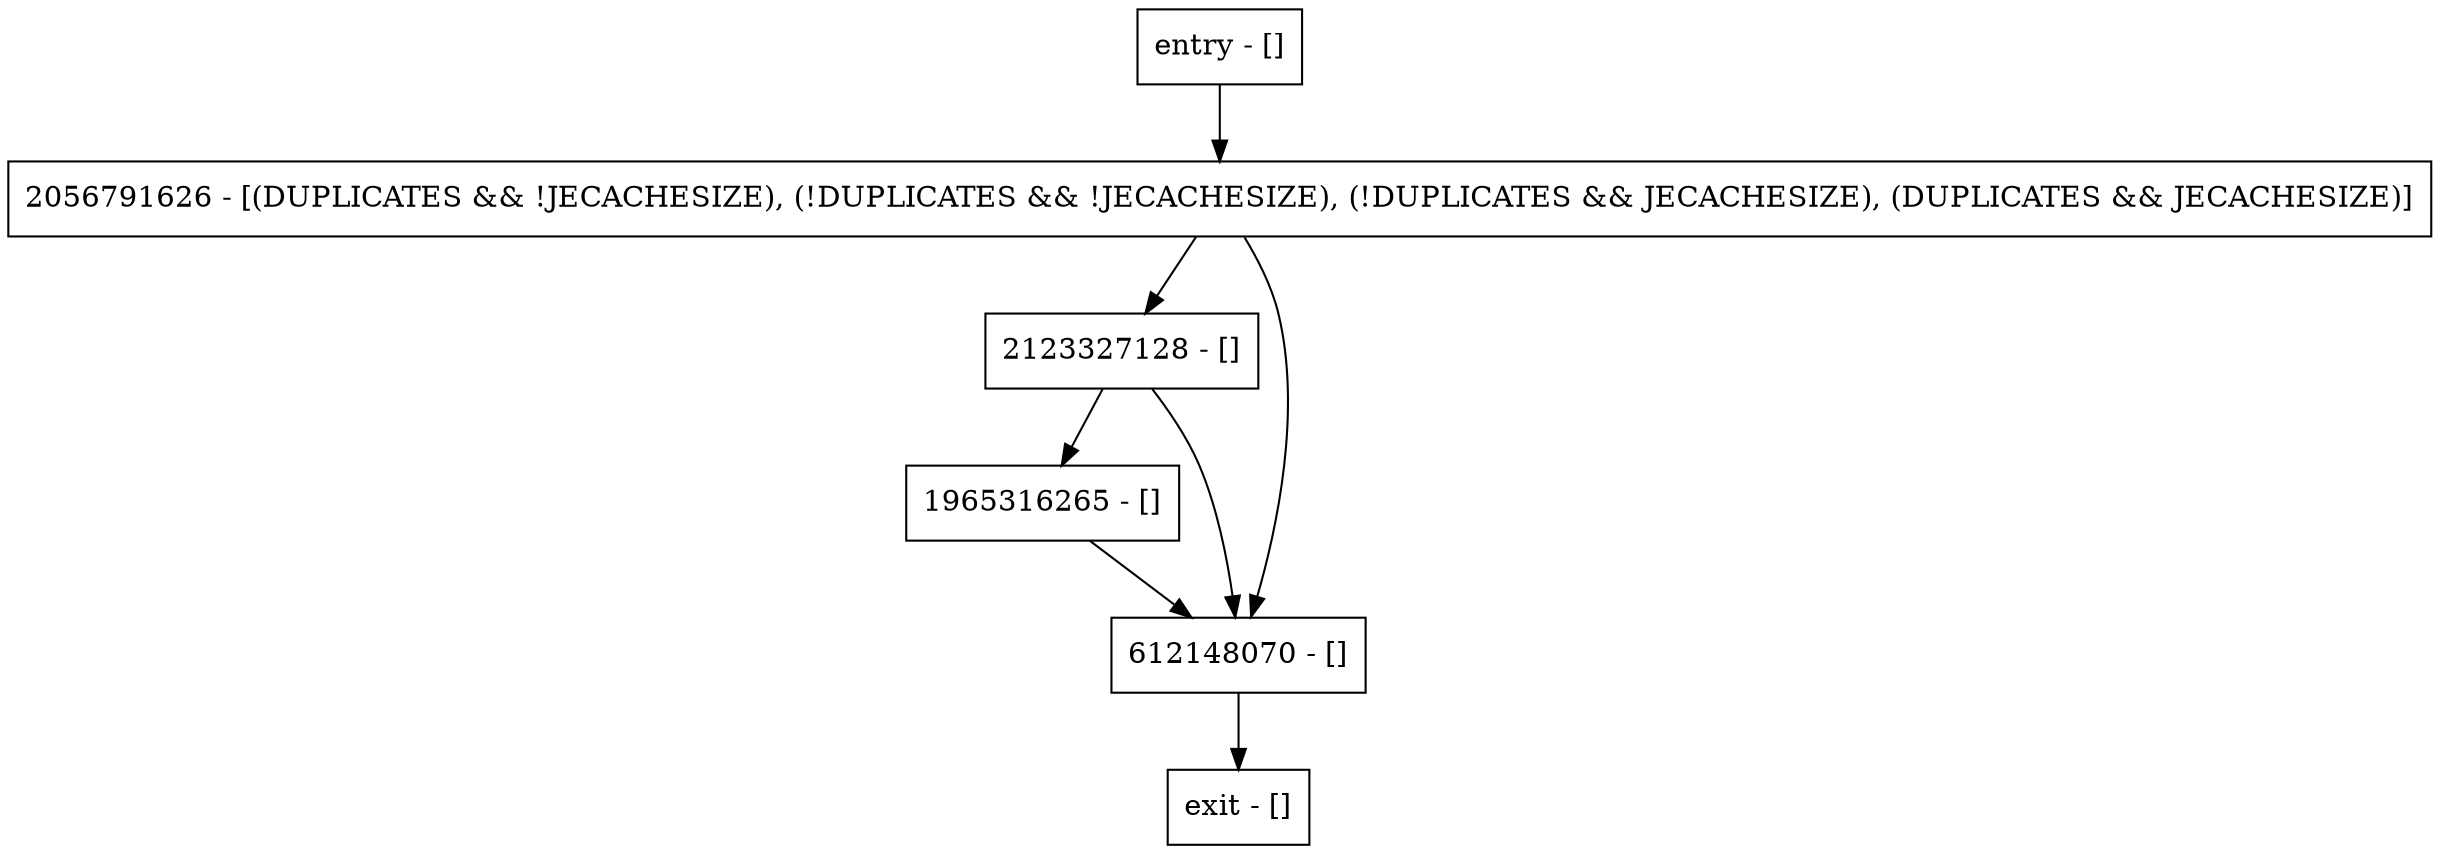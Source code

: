 digraph checkReplicaWrite {
node [shape=record];
entry [label="entry - []"];
exit [label="exit - []"];
2123327128 [label="2123327128 - []"];
1965316265 [label="1965316265 - []"];
2056791626 [label="2056791626 - [(DUPLICATES && !JECACHESIZE), (!DUPLICATES && !JECACHESIZE), (!DUPLICATES && JECACHESIZE), (DUPLICATES && JECACHESIZE)]"];
612148070 [label="612148070 - []"];
entry;
exit;
entry -> 2056791626;
2123327128 -> 1965316265;
2123327128 -> 612148070;
1965316265 -> 612148070;
2056791626 -> 2123327128;
2056791626 -> 612148070;
612148070 -> exit;
}
